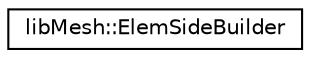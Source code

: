 digraph "类继承关系图"
{
 // INTERACTIVE_SVG=YES
  edge [fontname="Helvetica",fontsize="10",labelfontname="Helvetica",labelfontsize="10"];
  node [fontname="Helvetica",fontsize="10",shape=record];
  rankdir="LR";
  Node1 [label="libMesh::ElemSideBuilder",height=0.2,width=0.4,color="black", fillcolor="white", style="filled",URL="$classlibMesh_1_1ElemSideBuilder.html",tooltip="Helper for building element sides that minimizes the construction of new elements. "];
}
